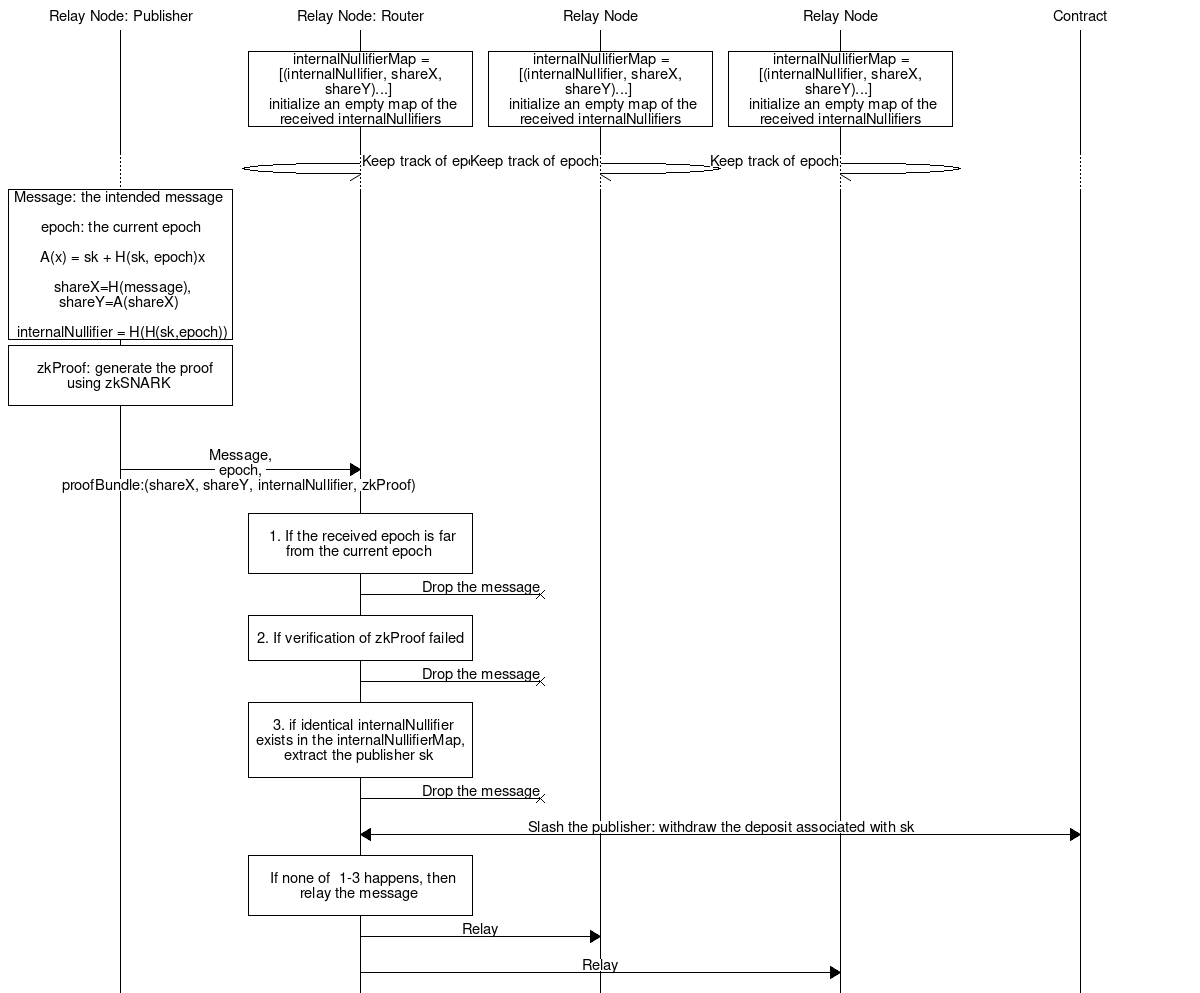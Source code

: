 # MSC for some fictional process
msc {
  hscale = "2";
  a [label = "Relay Node: Publisher"], b [label = "Relay Node: Router"], c[label="Relay Node"], d [label="Relay Node"],e [label="Contract"];
  |||;
  b box b [label="internalNullifierMap = [(internalNullifier, shareX, shareY)...] \n initialize an empty map of the received internalNullifiers"],
  c box c [label="internalNullifierMap = [(internalNullifier, shareX, shareY)...] \n initialize an empty map of the received internalNullifiers"],
  d box d [label="internalNullifierMap = [(internalNullifier, shareX, shareY)...] \n initialize an empty map of the received internalNullifiers"];
  |||;
  ..., b->b [ label = "Keep track of epoch"], c->c [ label = "Keep track of epoch"], d->d [ label = "Keep track of epoch"];
  
  a box a [label = "Message: the intended message \n \n epoch: the current epoch \n \n  A(x) = sk + H(sk, epoch)x \n \n shareX=H(message), shareY=A(shareX) \n \n internalNullifier = H(H(sk,epoch))"];
  a box a [label="  \n  zkProof: generate the proof using zkSNARK \n "];

  |||;

  a=>b [ label = " \n Message, \n epoch, \n proofBundle:(shareX, shareY, internalNullifier, zkProof)  \n "]  ;
  b box b [label=" \n 1. If the received epoch is far from the current epoch \n "];
  b -x c [label="Drop the message"];

  b box b [label=" \n 2. If verification of zkProof failed \n "];
  b -x c [label="Drop the message"];

  b box b [label=" \n 3. if identical internalNullifier exists in the internalNullifierMap, extract the publisher sk \n "];
  b -x c [label="Drop the message"];
  b <=e, b => e[label="Slash the publisher: withdraw the deposit associated with sk"];
  b box b [label=" \n If none of  1-3 happens, then relay the message \n  "];
  b => c [label="Relay"];
  b => d [label="Relay"];

}